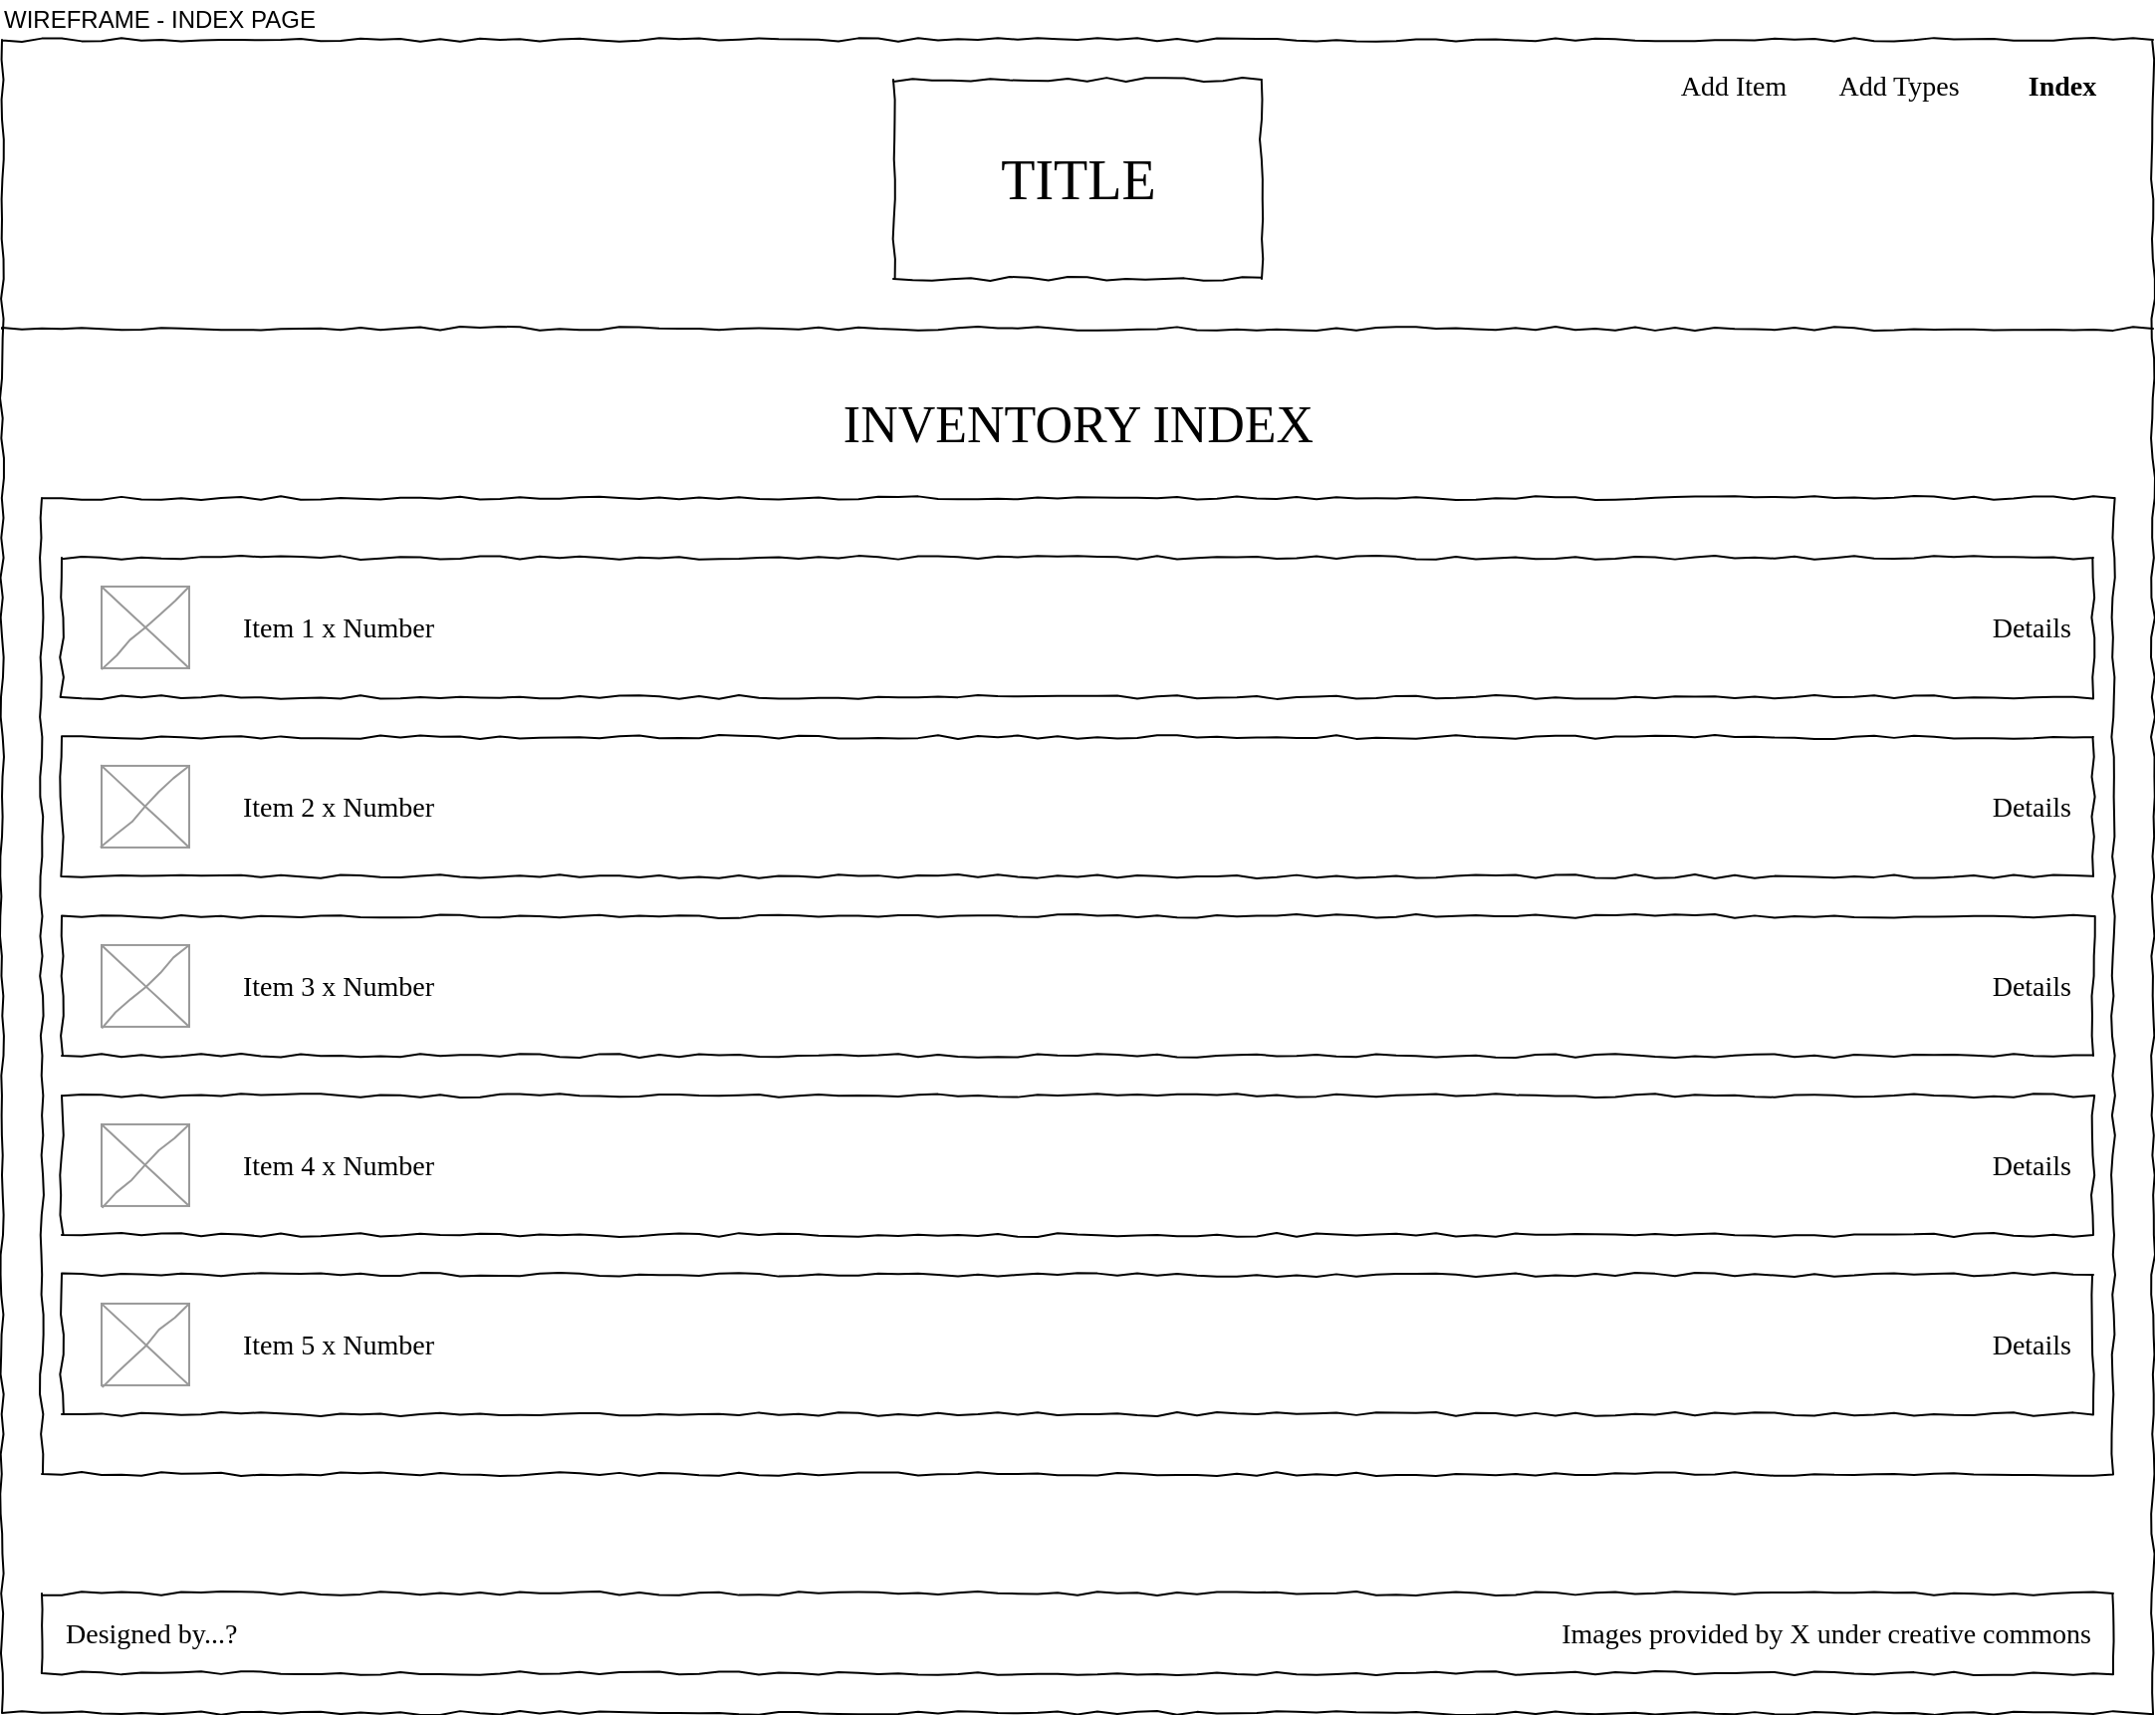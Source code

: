 <mxfile version="10.9.5" type="device"><diagram name="INDEX PAGE" id="03018318-947c-dd8e-b7a3-06fadd420f32"><mxGraphModel dx="1795" dy="1121" grid="1" gridSize="10" guides="1" tooltips="1" connect="1" arrows="1" fold="1" page="0" pageScale="1" pageWidth="600" pageHeight="5000" background="#ffffff" math="0" shadow="0"><root><mxCell id="0"/><mxCell id="1" parent="0"/><mxCell id="677b7b8949515195-1" value="" style="whiteSpace=wrap;html=1;rounded=0;shadow=0;labelBackgroundColor=none;strokeColor=#000000;strokeWidth=1;fillColor=none;fontFamily=Verdana;fontSize=12;fontColor=#000000;align=center;comic=1;" parent="1" vertex="1"><mxGeometry width="1080" height="840" as="geometry"/></mxCell><mxCell id="677b7b8949515195-2" value="TITLE" style="whiteSpace=wrap;html=1;rounded=0;shadow=0;labelBackgroundColor=none;strokeColor=#000000;strokeWidth=1;fillColor=#ffffff;fontFamily=Verdana;fontSize=28;fontColor=#000000;align=center;comic=1;" parent="1" vertex="1"><mxGeometry x="447.5" y="20" width="185" height="100" as="geometry"/></mxCell><mxCell id="677b7b8949515195-4" value="Add Item" style="text;html=1;points=[];align=center;verticalAlign=top;spacingTop=-4;fontSize=14;fontFamily=Verdana;fontColor=#000000;" parent="1" vertex="1"><mxGeometry x="839" y="13" width="60" height="20" as="geometry"/></mxCell><mxCell id="677b7b8949515195-5" value="Add Types" style="text;html=1;points=[];align=center;verticalAlign=top;spacingTop=-4;fontSize=14;fontFamily=Verdana;fontColor=#000000;" parent="1" vertex="1"><mxGeometry x="922" y="13" width="60" height="20" as="geometry"/></mxCell><mxCell id="677b7b8949515195-7" value="Index" style="text;html=1;points=[];align=center;verticalAlign=top;spacingTop=-4;fontSize=14;fontFamily=Verdana;fontColor=#000000;fontStyle=1" parent="1" vertex="1"><mxGeometry x="1004" y="13" width="60" height="20" as="geometry"/></mxCell><mxCell id="677b7b8949515195-9" value="" style="line;strokeWidth=1;html=1;rounded=0;shadow=0;labelBackgroundColor=none;fillColor=none;fontFamily=Verdana;fontSize=14;fontColor=#000000;align=center;comic=1;" parent="1" vertex="1"><mxGeometry y="140" width="1080" height="10" as="geometry"/></mxCell><mxCell id="677b7b8949515195-11" value="INVENTORY INDEX" style="text;html=1;points=[];align=center;verticalAlign=top;spacingTop=-4;fontSize=26;fontFamily=Verdana;fontColor=#000000;" parent="1" vertex="1"><mxGeometry y="175" width="1080" height="45" as="geometry"/></mxCell><mxCell id="677b7b8949515195-25" value="" style="whiteSpace=wrap;html=1;rounded=0;shadow=0;labelBackgroundColor=none;strokeColor=#000000;strokeWidth=1;fillColor=none;fontFamily=Verdana;fontSize=12;fontColor=#000000;align=center;comic=1;" parent="1" vertex="1"><mxGeometry x="20" y="230" width="1040" height="490" as="geometry"/></mxCell><mxCell id="677b7b8949515195-26" value="" style="whiteSpace=wrap;html=1;rounded=0;shadow=0;labelBackgroundColor=none;strokeColor=#000000;strokeWidth=1;fillColor=none;fontFamily=Verdana;fontSize=12;fontColor=#000000;align=center;comic=1;" parent="1" vertex="1"><mxGeometry x="20" y="780" width="1040" height="40" as="geometry"/></mxCell><mxCell id="677b7b8949515195-42" value="Designed by...?" style="text;html=1;points=[];align=left;verticalAlign=top;spacingTop=-4;fontSize=14;fontFamily=Verdana;fontColor=#000000;" parent="1" vertex="1"><mxGeometry x="30" y="790" width="170" height="20" as="geometry"/></mxCell><mxCell id="nIhTjVp9QM3cXvasPp8Z-1" value="Images provided by X under creative commons" style="text;html=1;points=[];align=right;verticalAlign=top;spacingTop=-4;fontSize=14;fontFamily=Verdana;fontColor=#000000;" parent="1" vertex="1"><mxGeometry x="880" y="790" width="170" height="20" as="geometry"/></mxCell><mxCell id="nIhTjVp9QM3cXvasPp8Z-2" value="" style="whiteSpace=wrap;html=1;rounded=0;shadow=0;labelBackgroundColor=none;strokeColor=#000000;strokeWidth=1;fillColor=none;fontFamily=Verdana;fontSize=12;fontColor=#000000;align=center;comic=1;" parent="1" vertex="1"><mxGeometry x="30" y="260" width="1020" height="70" as="geometry"/></mxCell><mxCell id="677b7b8949515195-44" value="Item 1 x Number" style="text;html=1;points=[];align=left;verticalAlign=top;spacingTop=-4;fontSize=14;fontFamily=Verdana;fontColor=#000000;" parent="1" vertex="1"><mxGeometry x="119" y="285" width="170" height="20" as="geometry"/></mxCell><mxCell id="677b7b8949515195-16" value="" style="verticalLabelPosition=bottom;shadow=0;dashed=0;align=center;html=1;verticalAlign=top;strokeWidth=1;shape=mxgraph.mockup.graphics.simpleIcon;strokeColor=#999999;fillColor=#ffffff;rounded=0;labelBackgroundColor=none;fontFamily=Verdana;fontSize=14;fontColor=#000000;comic=1;" parent="1" vertex="1"><mxGeometry x="50" y="274.471" width="44" height="41" as="geometry"/></mxCell><mxCell id="nIhTjVp9QM3cXvasPp8Z-4" value="Details" style="text;html=1;points=[];align=right;verticalAlign=top;spacingTop=-4;fontSize=14;fontFamily=Verdana;fontColor=#000000;" parent="1" vertex="1"><mxGeometry x="980" y="285" width="60" height="20" as="geometry"/></mxCell><mxCell id="nIhTjVp9QM3cXvasPp8Z-5" value="" style="whiteSpace=wrap;html=1;rounded=0;shadow=0;labelBackgroundColor=none;strokeColor=#000000;strokeWidth=1;fillColor=none;fontFamily=Verdana;fontSize=12;fontColor=#000000;align=center;comic=1;" parent="1" vertex="1"><mxGeometry x="30" y="350" width="1020" height="70" as="geometry"/></mxCell><mxCell id="nIhTjVp9QM3cXvasPp8Z-6" value="Item 2 x Number" style="text;html=1;points=[];align=left;verticalAlign=top;spacingTop=-4;fontSize=14;fontFamily=Verdana;fontColor=#000000;" parent="1" vertex="1"><mxGeometry x="119" y="375" width="170" height="20" as="geometry"/></mxCell><mxCell id="nIhTjVp9QM3cXvasPp8Z-7" value="" style="verticalLabelPosition=bottom;shadow=0;dashed=0;align=center;html=1;verticalAlign=top;strokeWidth=1;shape=mxgraph.mockup.graphics.simpleIcon;strokeColor=#999999;fillColor=#ffffff;rounded=0;labelBackgroundColor=none;fontFamily=Verdana;fontSize=14;fontColor=#000000;comic=1;" parent="1" vertex="1"><mxGeometry x="50" y="364.471" width="44" height="41" as="geometry"/></mxCell><mxCell id="nIhTjVp9QM3cXvasPp8Z-8" value="Details" style="text;html=1;points=[];align=right;verticalAlign=top;spacingTop=-4;fontSize=14;fontFamily=Verdana;fontColor=#000000;" parent="1" vertex="1"><mxGeometry x="980" y="375" width="60" height="20" as="geometry"/></mxCell><mxCell id="nIhTjVp9QM3cXvasPp8Z-9" value="" style="whiteSpace=wrap;html=1;rounded=0;shadow=0;labelBackgroundColor=none;strokeColor=#000000;strokeWidth=1;fillColor=none;fontFamily=Verdana;fontSize=12;fontColor=#000000;align=center;comic=1;" parent="1" vertex="1"><mxGeometry x="30" y="440" width="1020" height="70" as="geometry"/></mxCell><mxCell id="nIhTjVp9QM3cXvasPp8Z-10" value="Item 3 x Number" style="text;html=1;points=[];align=left;verticalAlign=top;spacingTop=-4;fontSize=14;fontFamily=Verdana;fontColor=#000000;" parent="1" vertex="1"><mxGeometry x="119" y="465" width="170" height="20" as="geometry"/></mxCell><mxCell id="nIhTjVp9QM3cXvasPp8Z-11" value="" style="verticalLabelPosition=bottom;shadow=0;dashed=0;align=center;html=1;verticalAlign=top;strokeWidth=1;shape=mxgraph.mockup.graphics.simpleIcon;strokeColor=#999999;fillColor=#ffffff;rounded=0;labelBackgroundColor=none;fontFamily=Verdana;fontSize=14;fontColor=#000000;comic=1;" parent="1" vertex="1"><mxGeometry x="50" y="454.471" width="44" height="41" as="geometry"/></mxCell><mxCell id="nIhTjVp9QM3cXvasPp8Z-12" value="Details" style="text;html=1;points=[];align=right;verticalAlign=top;spacingTop=-4;fontSize=14;fontFamily=Verdana;fontColor=#000000;" parent="1" vertex="1"><mxGeometry x="980" y="465" width="60" height="20" as="geometry"/></mxCell><mxCell id="nIhTjVp9QM3cXvasPp8Z-13" value="" style="whiteSpace=wrap;html=1;rounded=0;shadow=0;labelBackgroundColor=none;strokeColor=#000000;strokeWidth=1;fillColor=none;fontFamily=Verdana;fontSize=12;fontColor=#000000;align=center;comic=1;" parent="1" vertex="1"><mxGeometry x="30" y="530" width="1020" height="70" as="geometry"/></mxCell><mxCell id="nIhTjVp9QM3cXvasPp8Z-14" value="Item 4 x Number" style="text;html=1;points=[];align=left;verticalAlign=top;spacingTop=-4;fontSize=14;fontFamily=Verdana;fontColor=#000000;" parent="1" vertex="1"><mxGeometry x="119" y="555" width="170" height="20" as="geometry"/></mxCell><mxCell id="nIhTjVp9QM3cXvasPp8Z-15" value="" style="verticalLabelPosition=bottom;shadow=0;dashed=0;align=center;html=1;verticalAlign=top;strokeWidth=1;shape=mxgraph.mockup.graphics.simpleIcon;strokeColor=#999999;fillColor=#ffffff;rounded=0;labelBackgroundColor=none;fontFamily=Verdana;fontSize=14;fontColor=#000000;comic=1;" parent="1" vertex="1"><mxGeometry x="50" y="544.471" width="44" height="41" as="geometry"/></mxCell><mxCell id="nIhTjVp9QM3cXvasPp8Z-16" value="Details" style="text;html=1;points=[];align=right;verticalAlign=top;spacingTop=-4;fontSize=14;fontFamily=Verdana;fontColor=#000000;" parent="1" vertex="1"><mxGeometry x="980" y="555" width="60" height="20" as="geometry"/></mxCell><mxCell id="nIhTjVp9QM3cXvasPp8Z-17" value="" style="whiteSpace=wrap;html=1;rounded=0;shadow=0;labelBackgroundColor=none;strokeColor=#000000;strokeWidth=1;fillColor=none;fontFamily=Verdana;fontSize=12;fontColor=#000000;align=center;comic=1;" parent="1" vertex="1"><mxGeometry x="30" y="620" width="1020" height="70" as="geometry"/></mxCell><mxCell id="nIhTjVp9QM3cXvasPp8Z-18" value="Item 5 x Number" style="text;html=1;points=[];align=left;verticalAlign=top;spacingTop=-4;fontSize=14;fontFamily=Verdana;fontColor=#000000;" parent="1" vertex="1"><mxGeometry x="119" y="645" width="170" height="20" as="geometry"/></mxCell><mxCell id="nIhTjVp9QM3cXvasPp8Z-19" value="" style="verticalLabelPosition=bottom;shadow=0;dashed=0;align=center;html=1;verticalAlign=top;strokeWidth=1;shape=mxgraph.mockup.graphics.simpleIcon;strokeColor=#999999;fillColor=#ffffff;rounded=0;labelBackgroundColor=none;fontFamily=Verdana;fontSize=14;fontColor=#000000;comic=1;" parent="1" vertex="1"><mxGeometry x="50" y="634.471" width="44" height="41" as="geometry"/></mxCell><mxCell id="nIhTjVp9QM3cXvasPp8Z-20" value="Details" style="text;html=1;points=[];align=right;verticalAlign=top;spacingTop=-4;fontSize=14;fontFamily=Verdana;fontColor=#000000;" parent="1" vertex="1"><mxGeometry x="980" y="645" width="60" height="20" as="geometry"/></mxCell><mxCell id="Ud4qB-ijve3VJ9Q4nNcJ-1" value="WIREFRAME - INDEX PAGE" style="text;html=1;strokeColor=none;fillColor=none;align=left;verticalAlign=middle;whiteSpace=wrap;rounded=0;" parent="1" vertex="1"><mxGeometry x="-1" y="-20" width="260" height="20" as="geometry"/></mxCell></root></mxGraphModel></diagram><diagram name="DETAILS PAGE" id="G4UBEHGNePQe8z1iknqr"><mxGraphModel dx="2094" dy="1276" grid="1" gridSize="10" guides="1" tooltips="1" connect="1" arrows="1" fold="1" page="0" pageScale="1" pageWidth="600" pageHeight="5000" background="#ffffff" math="0" shadow="0"><root><mxCell id="KYBGgpsVeZA9Jctpnxti-0"/><mxCell id="KYBGgpsVeZA9Jctpnxti-1" parent="KYBGgpsVeZA9Jctpnxti-0"/><mxCell id="KYBGgpsVeZA9Jctpnxti-2" value="" style="whiteSpace=wrap;html=1;rounded=0;shadow=0;labelBackgroundColor=none;strokeColor=#000000;strokeWidth=1;fillColor=none;fontFamily=Verdana;fontSize=12;fontColor=#000000;align=center;comic=1;" parent="KYBGgpsVeZA9Jctpnxti-1" vertex="1"><mxGeometry width="1080" height="840" as="geometry"/></mxCell><mxCell id="KYBGgpsVeZA9Jctpnxti-9" value="" style="whiteSpace=wrap;html=1;rounded=0;shadow=0;labelBackgroundColor=none;strokeColor=#000000;strokeWidth=1;fillColor=none;fontFamily=Verdana;fontSize=12;fontColor=#000000;align=center;comic=1;" parent="KYBGgpsVeZA9Jctpnxti-1" vertex="1"><mxGeometry x="200" y="230" width="680" height="510" as="geometry"/></mxCell><mxCell id="gkeTJ9FUCpPp-xHEvutl-0" value="" style="whiteSpace=wrap;html=1;rounded=0;shadow=0;labelBackgroundColor=none;strokeColor=#000000;strokeWidth=1;fillColor=none;fontFamily=Verdana;fontSize=12;fontColor=#000000;align=center;comic=1;" parent="KYBGgpsVeZA9Jctpnxti-1" vertex="1"><mxGeometry x="270" y="270" width="540" height="430" as="geometry"/></mxCell><mxCell id="KYBGgpsVeZA9Jctpnxti-3" value="LOGO" style="whiteSpace=wrap;html=1;rounded=0;shadow=0;labelBackgroundColor=none;strokeColor=#000000;strokeWidth=1;fillColor=#ffffff;fontFamily=Verdana;fontSize=28;fontColor=#000000;align=center;comic=1;" parent="KYBGgpsVeZA9Jctpnxti-1" vertex="1"><mxGeometry x="447.5" y="20" width="185" height="100" as="geometry"/></mxCell><mxCell id="KYBGgpsVeZA9Jctpnxti-4" value="Add Item" style="text;html=1;points=[];align=center;verticalAlign=top;spacingTop=-4;fontSize=14;fontFamily=Verdana;fontColor=#000000;" parent="KYBGgpsVeZA9Jctpnxti-1" vertex="1"><mxGeometry x="839" y="13" width="60" height="20" as="geometry"/></mxCell><mxCell id="KYBGgpsVeZA9Jctpnxti-5" value="Add Types" style="text;html=1;points=[];align=center;verticalAlign=top;spacingTop=-4;fontSize=14;fontFamily=Verdana;fontColor=#000000;" parent="KYBGgpsVeZA9Jctpnxti-1" vertex="1"><mxGeometry x="922" y="13" width="60" height="20" as="geometry"/></mxCell><mxCell id="KYBGgpsVeZA9Jctpnxti-6" value="Index" style="text;html=1;points=[];align=center;verticalAlign=top;spacingTop=-4;fontSize=14;fontFamily=Verdana;fontColor=#000000;fontStyle=0" parent="KYBGgpsVeZA9Jctpnxti-1" vertex="1"><mxGeometry x="1004" y="13" width="60" height="20" as="geometry"/></mxCell><mxCell id="KYBGgpsVeZA9Jctpnxti-7" value="" style="line;strokeWidth=1;html=1;rounded=0;shadow=0;labelBackgroundColor=none;fillColor=none;fontFamily=Verdana;fontSize=14;fontColor=#000000;align=center;comic=1;" parent="KYBGgpsVeZA9Jctpnxti-1" vertex="1"><mxGeometry y="140" width="1080" height="10" as="geometry"/></mxCell><mxCell id="KYBGgpsVeZA9Jctpnxti-10" value="" style="whiteSpace=wrap;html=1;rounded=0;shadow=0;labelBackgroundColor=none;strokeColor=#000000;strokeWidth=1;fillColor=none;fontFamily=Verdana;fontSize=12;fontColor=#000000;align=center;comic=1;" parent="KYBGgpsVeZA9Jctpnxti-1" vertex="1"><mxGeometry x="20" y="780" width="1040" height="40" as="geometry"/></mxCell><mxCell id="KYBGgpsVeZA9Jctpnxti-11" value="Designed by...?" style="text;html=1;points=[];align=left;verticalAlign=top;spacingTop=-4;fontSize=14;fontFamily=Verdana;fontColor=#000000;" parent="KYBGgpsVeZA9Jctpnxti-1" vertex="1"><mxGeometry x="30" y="790" width="170" height="20" as="geometry"/></mxCell><mxCell id="KYBGgpsVeZA9Jctpnxti-12" value="Images provided by X under creative commons" style="text;html=1;points=[];align=right;verticalAlign=top;spacingTop=-4;fontSize=14;fontFamily=Verdana;fontColor=#000000;" parent="KYBGgpsVeZA9Jctpnxti-1" vertex="1"><mxGeometry x="880" y="790" width="170" height="20" as="geometry"/></mxCell><mxCell id="KYBGgpsVeZA9Jctpnxti-14" value="ITEM NAME" style="text;html=1;points=[];align=center;verticalAlign=top;spacingTop=-4;fontSize=20;fontFamily=Verdana;fontColor=#000000;fontStyle=1" parent="KYBGgpsVeZA9Jctpnxti-1" vertex="1"><mxGeometry x="270" y="280" width="540" height="39" as="geometry"/></mxCell><mxCell id="KYBGgpsVeZA9Jctpnxti-15" value="" style="verticalLabelPosition=bottom;shadow=0;dashed=0;align=center;html=1;verticalAlign=top;strokeWidth=1;shape=mxgraph.mockup.graphics.simpleIcon;strokeColor=#999999;fillColor=#ffffff;rounded=0;labelBackgroundColor=none;fontFamily=Verdana;fontSize=14;fontColor=#000000;comic=1;" parent="KYBGgpsVeZA9Jctpnxti-1" vertex="1"><mxGeometry x="499" y="320" width="82" height="80" as="geometry"/></mxCell><mxCell id="KYBGgpsVeZA9Jctpnxti-33" value="WIREFRAME - DETAILS PAGE" style="text;html=1;strokeColor=none;fillColor=none;align=left;verticalAlign=middle;whiteSpace=wrap;rounded=0;" parent="KYBGgpsVeZA9Jctpnxti-1" vertex="1"><mxGeometry x="-1" y="-20" width="260" height="20" as="geometry"/></mxCell><mxCell id="dqi0PcmuzaPQ7h3Dz0Of-0" value="" style="ellipse;whiteSpace=wrap;html=1;fontSize=20;align=center;" parent="KYBGgpsVeZA9Jctpnxti-1" vertex="1"><mxGeometry x="180" y="210" width="90" height="60" as="geometry"/></mxCell><mxCell id="dqi0PcmuzaPQ7h3Dz0Of-1" value="" style="ellipse;whiteSpace=wrap;html=1;fontSize=20;align=center;" parent="KYBGgpsVeZA9Jctpnxti-1" vertex="1"><mxGeometry x="810" y="210" width="90" height="60" as="geometry"/></mxCell><mxCell id="gkeTJ9FUCpPp-xHEvutl-1" value="Quantity Remaining: 99" style="text;html=1;points=[];align=center;verticalAlign=top;spacingTop=-4;fontSize=14;fontFamily=Verdana;fontColor=#000000;" parent="KYBGgpsVeZA9Jctpnxti-1" vertex="1"><mxGeometry x="270" y="420" width="540" height="20" as="geometry"/></mxCell><mxCell id="gkeTJ9FUCpPp-xHEvutl-2" value="Type:" style="text;html=1;points=[];align=left;verticalAlign=top;spacingTop=-4;fontSize=14;fontFamily=Verdana;fontColor=#000000;" parent="KYBGgpsVeZA9Jctpnxti-1" vertex="1"><mxGeometry x="475" y="557" width="60" height="20" as="geometry"/></mxCell><mxCell id="gkeTJ9FUCpPp-xHEvutl-3" value="Level:&lt;span style=&quot;font-family: &amp;quot;helvetica&amp;quot; , &amp;quot;arial&amp;quot; , sans-serif ; font-size: 0px&quot;&gt;%3CmxGraphModel%3E%3Croot%3E%3CmxCell%20id%3D%220%22%2F%3E%3CmxCell%20id%3D%221%22%20parent%3D%220%22%2F%3E%3CmxCell%20id%3D%222%22%20value%3D%22Type%3A%22%20style%3D%22text%3Bhtml%3D1%3Bpoints%3D%5B%5D%3Balign%3Dcenter%3BverticalAlign%3Dtop%3BspacingTop%3D-4%3BfontSize%3D14%3BfontFamily%3DVerdana%3BfontColor%3D%23000000%3B%22%20vertex%3D%221%22%20parent%3D%221%22%3E%3CmxGeometry%20x%3D%22439%22%20y%3D%22480%22%20width%3D%2260%22%20height%3D%2220%22%20as%3D%22geometry%22%2F%3E%3C%2FmxCell%3E%3C%2Froot%3E%3C%2FmxGraphModel%3E&lt;/span&gt;" style="text;html=1;points=[];align=left;verticalAlign=top;spacingTop=-4;fontSize=14;fontFamily=Verdana;fontColor=#000000;" parent="KYBGgpsVeZA9Jctpnxti-1" vertex="1"><mxGeometry x="476" y="587" width="60" height="20" as="geometry"/></mxCell><mxCell id="gkeTJ9FUCpPp-xHEvutl-4" value="Buy Price:&lt;br&gt;30" style="text;html=1;points=[];align=center;verticalAlign=top;spacingTop=-4;fontSize=14;fontFamily=Verdana;fontColor=#000000;" parent="KYBGgpsVeZA9Jctpnxti-1" vertex="1"><mxGeometry x="400" y="661" width="60" height="20" as="geometry"/></mxCell><mxCell id="gkeTJ9FUCpPp-xHEvutl-5" value="Sell Price:&lt;br&gt;50" style="text;html=1;points=[];align=center;verticalAlign=top;spacingTop=-4;fontSize=14;fontFamily=Verdana;fontColor=#000000;" parent="KYBGgpsVeZA9Jctpnxti-1" vertex="1"><mxGeometry x="620" y="661" width="60" height="20" as="geometry"/></mxCell><mxCell id="gkeTJ9FUCpPp-xHEvutl-6" value="Effects:" style="text;html=1;points=[];align=left;verticalAlign=top;spacingTop=-4;fontSize=14;fontFamily=Verdana;fontColor=#000000;" parent="KYBGgpsVeZA9Jctpnxti-1" vertex="1"><mxGeometry x="475" y="617" width="60" height="20" as="geometry"/></mxCell><mxCell id="gkeTJ9FUCpPp-xHEvutl-7" value="Description" style="text;html=1;points=[];align=center;verticalAlign=top;spacingTop=-4;fontSize=14;fontFamily=Verdana;fontColor=#000000;fontStyle=1" parent="KYBGgpsVeZA9Jctpnxti-1" vertex="1"><mxGeometry x="475" y="455" width="120" height="20" as="geometry"/></mxCell><mxCell id="gkeTJ9FUCpPp-xHEvutl-8" value="" style="whiteSpace=wrap;html=1;rounded=0;shadow=0;labelBackgroundColor=none;strokeColor=#000000;strokeWidth=1;fillColor=none;fontFamily=Verdana;fontSize=12;fontColor=#000000;align=center;comic=1;" parent="KYBGgpsVeZA9Jctpnxti-1" vertex="1"><mxGeometry x="300" y="450" width="480" height="100" as="geometry"/></mxCell><mxCell id="gkeTJ9FUCpPp-xHEvutl-9" value="XXX" style="text;html=1;points=[];align=left;verticalAlign=top;spacingTop=-4;fontSize=14;fontFamily=Verdana;fontColor=#000000;" parent="KYBGgpsVeZA9Jctpnxti-1" vertex="1"><mxGeometry x="550" y="557" width="60" height="20" as="geometry"/></mxCell><mxCell id="gkeTJ9FUCpPp-xHEvutl-10" value="YYY" style="text;html=1;points=[];align=left;verticalAlign=top;spacingTop=-4;fontSize=14;fontFamily=Verdana;fontColor=#000000;" parent="KYBGgpsVeZA9Jctpnxti-1" vertex="1"><mxGeometry x="551" y="587" width="60" height="20" as="geometry"/></mxCell><mxCell id="gkeTJ9FUCpPp-xHEvutl-11" value="ZZZ" style="text;html=1;points=[];align=left;verticalAlign=top;spacingTop=-4;fontSize=14;fontFamily=Verdana;fontColor=#000000;" parent="KYBGgpsVeZA9Jctpnxti-1" vertex="1"><mxGeometry x="550" y="617" width="60" height="20" as="geometry"/></mxCell><mxCell id="YfknAx4kA9-h_K07YLZl-10" value="Lorem ipsum dolor sit amet, consectetur adipisicing elit, sed do eiusmod tempor incididunt ut labore et dolore magna aliqua. Ut enim ad minim veniam, quis nostrud exercitation ullamco laboris nisi ut aliquip ex ea commodo consequat. Duis aute irure dolor in reprehenderit in voluptate velit esse cillum dolore eu fugiat nulla pariatur." style="strokeWidth=1;shadow=0;dashed=0;align=center;html=1;shape=mxgraph.mockup.forms.rrect;fillColor=none;rSize=0;fontColor=#666666;align=left;spacingLeft=3;strokeColor=none;verticalAlign=top;whiteSpace=wrap;" parent="KYBGgpsVeZA9Jctpnxti-1" vertex="1"><mxGeometry x="306" y="476" width="464" height="30" as="geometry"/></mxCell><mxCell id="FcMWO-fi1-roJ8uyoQpd-0" value="Edit Item" style="text;html=1;points=[];align=left;verticalAlign=top;spacingTop=-4;fontSize=14;fontFamily=Verdana;fontColor=#000000;" parent="KYBGgpsVeZA9Jctpnxti-1" vertex="1"><mxGeometry x="210" y="710" width="60" height="20" as="geometry"/></mxCell><mxCell id="FcMWO-fi1-roJ8uyoQpd-1" value="Delete Item" style="text;html=1;points=[];align=right;verticalAlign=top;spacingTop=-4;fontSize=14;fontFamily=Verdana;fontColor=#000000;" parent="KYBGgpsVeZA9Jctpnxti-1" vertex="1"><mxGeometry x="809" y="710" width="60" height="20" as="geometry"/></mxCell></root></mxGraphModel></diagram><diagram name="ADD ITEM PAGE" id="82zeIggB19uOxrjNUBaq"><mxGraphModel dx="1586" dy="1013" grid="1" gridSize="10" guides="1" tooltips="1" connect="1" arrows="1" fold="1" page="0" pageScale="1" pageWidth="600" pageHeight="5000" background="#ffffff" math="0" shadow="0"><root><mxCell id="6JVXYCvb2epMNNrjIwVQ-0"/><mxCell id="6JVXYCvb2epMNNrjIwVQ-1" parent="6JVXYCvb2epMNNrjIwVQ-0"/><mxCell id="6JVXYCvb2epMNNrjIwVQ-2" value="" style="whiteSpace=wrap;html=1;rounded=0;shadow=0;labelBackgroundColor=none;strokeColor=#000000;strokeWidth=1;fillColor=none;fontFamily=Verdana;fontSize=12;fontColor=#000000;align=center;comic=1;" parent="6JVXYCvb2epMNNrjIwVQ-1" vertex="1"><mxGeometry width="1080" height="840" as="geometry"/></mxCell><mxCell id="6JVXYCvb2epMNNrjIwVQ-3" value="LOGO" style="whiteSpace=wrap;html=1;rounded=0;shadow=0;labelBackgroundColor=none;strokeColor=#000000;strokeWidth=1;fillColor=#ffffff;fontFamily=Verdana;fontSize=28;fontColor=#000000;align=center;comic=1;" parent="6JVXYCvb2epMNNrjIwVQ-1" vertex="1"><mxGeometry x="447.5" y="20" width="185" height="100" as="geometry"/></mxCell><mxCell id="6JVXYCvb2epMNNrjIwVQ-4" value="Add Item" style="text;html=1;points=[];align=center;verticalAlign=top;spacingTop=-4;fontSize=14;fontFamily=Verdana;fontColor=#000000;fontStyle=1" parent="6JVXYCvb2epMNNrjIwVQ-1" vertex="1"><mxGeometry x="839" y="13" width="60" height="20" as="geometry"/></mxCell><mxCell id="6JVXYCvb2epMNNrjIwVQ-5" value="Add Types" style="text;html=1;points=[];align=center;verticalAlign=top;spacingTop=-4;fontSize=14;fontFamily=Verdana;fontColor=#000000;" parent="6JVXYCvb2epMNNrjIwVQ-1" vertex="1"><mxGeometry x="922" y="13" width="60" height="20" as="geometry"/></mxCell><mxCell id="6JVXYCvb2epMNNrjIwVQ-6" value="Index" style="text;html=1;points=[];align=center;verticalAlign=top;spacingTop=-4;fontSize=14;fontFamily=Verdana;fontColor=#000000;fontStyle=0" parent="6JVXYCvb2epMNNrjIwVQ-1" vertex="1"><mxGeometry x="1004" y="13" width="60" height="20" as="geometry"/></mxCell><mxCell id="6JVXYCvb2epMNNrjIwVQ-7" value="" style="line;strokeWidth=1;html=1;rounded=0;shadow=0;labelBackgroundColor=none;fillColor=none;fontFamily=Verdana;fontSize=14;fontColor=#000000;align=center;comic=1;" parent="6JVXYCvb2epMNNrjIwVQ-1" vertex="1"><mxGeometry y="140" width="1080" height="10" as="geometry"/></mxCell><mxCell id="6JVXYCvb2epMNNrjIwVQ-8" value="ADD ITEM" style="text;html=1;points=[];align=center;verticalAlign=top;spacingTop=-4;fontSize=26;fontFamily=Verdana;fontColor=#000000;" parent="6JVXYCvb2epMNNrjIwVQ-1" vertex="1"><mxGeometry y="175" width="1080" height="45" as="geometry"/></mxCell><mxCell id="6JVXYCvb2epMNNrjIwVQ-9" value="" style="whiteSpace=wrap;html=1;rounded=0;shadow=0;labelBackgroundColor=none;strokeColor=#000000;strokeWidth=1;fillColor=none;fontFamily=Verdana;fontSize=12;fontColor=#000000;align=center;comic=1;" parent="6JVXYCvb2epMNNrjIwVQ-1" vertex="1"><mxGeometry x="20" y="230" width="1040" height="330" as="geometry"/></mxCell><mxCell id="6JVXYCvb2epMNNrjIwVQ-10" value="" style="whiteSpace=wrap;html=1;rounded=0;shadow=0;labelBackgroundColor=none;strokeColor=#000000;strokeWidth=1;fillColor=none;fontFamily=Verdana;fontSize=12;fontColor=#000000;align=center;comic=1;" parent="6JVXYCvb2epMNNrjIwVQ-1" vertex="1"><mxGeometry x="20" y="780" width="1040" height="40" as="geometry"/></mxCell><mxCell id="6JVXYCvb2epMNNrjIwVQ-11" value="Designed by...?" style="text;html=1;points=[];align=left;verticalAlign=top;spacingTop=-4;fontSize=14;fontFamily=Verdana;fontColor=#000000;" parent="6JVXYCvb2epMNNrjIwVQ-1" vertex="1"><mxGeometry x="30" y="790" width="170" height="20" as="geometry"/></mxCell><mxCell id="6JVXYCvb2epMNNrjIwVQ-12" value="Images provided by X under creative commons" style="text;html=1;points=[];align=right;verticalAlign=top;spacingTop=-4;fontSize=14;fontFamily=Verdana;fontColor=#000000;" parent="6JVXYCvb2epMNNrjIwVQ-1" vertex="1"><mxGeometry x="880" y="790" width="170" height="20" as="geometry"/></mxCell><mxCell id="6JVXYCvb2epMNNrjIwVQ-33" value="WIREFRAME - ADD ITEM PAGE" style="text;html=1;strokeColor=none;fillColor=none;align=left;verticalAlign=middle;whiteSpace=wrap;rounded=0;" parent="6JVXYCvb2epMNNrjIwVQ-1" vertex="1"><mxGeometry x="-1" y="-20" width="260" height="20" as="geometry"/></mxCell><mxCell id="Vsl55nAwlqjthNN__T_R-7" value="" style="strokeWidth=1;shadow=0;dashed=0;align=center;html=1;shape=mxgraph.mockup.text.textBox;fillColor=#ffffff;fontColor=#666666;align=left;fontSize=17;spacingLeft=4;spacingTop=-3;strokeColor=#666666;mainText=" parent="6JVXYCvb2epMNNrjIwVQ-1" vertex="1"><mxGeometry x="204" y="280" width="236" height="30" as="geometry"/></mxCell><mxCell id="Vsl55nAwlqjthNN__T_R-8" value="Item Name:" style="text;html=1;strokeColor=none;fillColor=none;align=right;verticalAlign=middle;whiteSpace=wrap;rounded=0;fontSize=20;" parent="6JVXYCvb2epMNNrjIwVQ-1" vertex="1"><mxGeometry x="58.5" y="285" width="141" height="20" as="geometry"/></mxCell><mxCell id="Vsl55nAwlqjthNN__T_R-9" value="" style="strokeWidth=1;shadow=0;dashed=0;align=center;html=1;shape=mxgraph.mockup.text.textBox;fillColor=#ffffff;fontColor=#666666;align=left;fontSize=17;spacingLeft=4;spacingTop=-3;strokeColor=#666666;mainText=" parent="6JVXYCvb2epMNNrjIwVQ-1" vertex="1"><mxGeometry x="706" y="280" width="276" height="70" as="geometry"/></mxCell><mxCell id="Vsl55nAwlqjthNN__T_R-10" value="Description:" style="text;html=1;strokeColor=none;fillColor=none;align=right;verticalAlign=middle;whiteSpace=wrap;rounded=0;fontSize=20;" parent="6JVXYCvb2epMNNrjIwVQ-1" vertex="1"><mxGeometry x="560.5" y="285" width="141" height="20" as="geometry"/></mxCell><mxCell id="Vsl55nAwlqjthNN__T_R-12" value="Item Type:" style="text;html=1;strokeColor=none;fillColor=none;align=right;verticalAlign=middle;whiteSpace=wrap;rounded=0;fontSize=20;" parent="6JVXYCvb2epMNNrjIwVQ-1" vertex="1"><mxGeometry x="58.5" y="335" width="141" height="20" as="geometry"/></mxCell><mxCell id="Vsl55nAwlqjthNN__T_R-14" value="" style="strokeWidth=1;shadow=0;dashed=0;align=center;html=1;shape=mxgraph.mockup.text.textBox;fillColor=#ffffff;fontColor=#666666;align=left;fontSize=17;spacingLeft=4;spacingTop=-3;strokeColor=#666666;mainText=" parent="6JVXYCvb2epMNNrjIwVQ-1" vertex="1"><mxGeometry x="705.5" y="360" width="150" height="30" as="geometry"/></mxCell><mxCell id="Vsl55nAwlqjthNN__T_R-15" value="Quantity In Stock:" style="text;html=1;strokeColor=none;fillColor=none;align=right;verticalAlign=middle;whiteSpace=wrap;rounded=0;fontSize=20;" parent="6JVXYCvb2epMNNrjIwVQ-1" vertex="1"><mxGeometry x="532" y="365" width="169" height="20" as="geometry"/></mxCell><mxCell id="Vsl55nAwlqjthNN__T_R-19" value="Item Level:" style="text;html=1;strokeColor=none;fillColor=none;align=right;verticalAlign=middle;whiteSpace=wrap;rounded=0;fontSize=20;" parent="6JVXYCvb2epMNNrjIwVQ-1" vertex="1"><mxGeometry x="58.5" y="380" width="141" height="20" as="geometry"/></mxCell><mxCell id="Vsl55nAwlqjthNN__T_R-21" value="Item Effects:" style="text;html=1;strokeColor=none;fillColor=none;align=right;verticalAlign=middle;whiteSpace=wrap;rounded=0;fontSize=20;" parent="6JVXYCvb2epMNNrjIwVQ-1" vertex="1"><mxGeometry x="58.5" y="425" width="141" height="20" as="geometry"/></mxCell><mxCell id="Vsl55nAwlqjthNN__T_R-22" value="" style="strokeWidth=1;shadow=0;dashed=0;align=center;html=1;shape=mxgraph.mockup.text.textBox;fillColor=#ffffff;fontColor=#666666;align=left;fontSize=17;spacingLeft=4;spacingTop=-3;strokeColor=#666666;mainText=" parent="6JVXYCvb2epMNNrjIwVQ-1" vertex="1"><mxGeometry x="705.5" y="405" width="150" height="30" as="geometry"/></mxCell><mxCell id="Vsl55nAwlqjthNN__T_R-23" value="Buy At Price:" style="text;html=1;strokeColor=none;fillColor=none;align=right;verticalAlign=middle;whiteSpace=wrap;rounded=0;fontSize=20;" parent="6JVXYCvb2epMNNrjIwVQ-1" vertex="1"><mxGeometry x="532" y="410" width="169" height="20" as="geometry"/></mxCell><mxCell id="Vsl55nAwlqjthNN__T_R-24" value="" style="strokeWidth=1;shadow=0;dashed=0;align=center;html=1;shape=mxgraph.mockup.text.textBox;fillColor=#ffffff;fontColor=#666666;align=left;fontSize=17;spacingLeft=4;spacingTop=-3;strokeColor=#666666;mainText=" parent="6JVXYCvb2epMNNrjIwVQ-1" vertex="1"><mxGeometry x="705.5" y="450" width="150" height="30" as="geometry"/></mxCell><mxCell id="Vsl55nAwlqjthNN__T_R-25" value="Sell At Price:" style="text;html=1;strokeColor=none;fillColor=none;align=right;verticalAlign=middle;whiteSpace=wrap;rounded=0;fontSize=20;" parent="6JVXYCvb2epMNNrjIwVQ-1" vertex="1"><mxGeometry x="532" y="455" width="169" height="20" as="geometry"/></mxCell><mxCell id="Vsl55nAwlqjthNN__T_R-26" value="Option 1" style="strokeWidth=1;shadow=0;dashed=0;align=center;html=1;shape=mxgraph.mockup.forms.comboBox;strokeColor=#999999;fillColor=#ddeeff;align=left;fillColor2=#aaddff;mainText=;fontColor=#666666;fontSize=17;spacingLeft=3;" parent="6JVXYCvb2epMNNrjIwVQ-1" vertex="1"><mxGeometry x="204" y="422" width="150" height="30" as="geometry"/></mxCell><mxCell id="Vsl55nAwlqjthNN__T_R-27" value="Option 1" style="strokeWidth=1;shadow=0;dashed=0;align=center;html=1;shape=mxgraph.mockup.forms.comboBox;strokeColor=#999999;fillColor=#ddeeff;align=left;fillColor2=#aaddff;mainText=;fontColor=#666666;fontSize=17;spacingLeft=3;" parent="6JVXYCvb2epMNNrjIwVQ-1" vertex="1"><mxGeometry x="204" y="330" width="150" height="30" as="geometry"/></mxCell><mxCell id="Vsl55nAwlqjthNN__T_R-28" value="&lt;table cellpadding=&quot;0&quot; cellspacing=&quot;0&quot; style=&quot;width:100%;height:100%;&quot;&gt;&lt;tr&gt;&lt;td style=&quot;width:85%&quot;&gt;100&lt;/td&gt;&lt;td style=&quot;width:15%&quot;&gt;&lt;/td&gt;&lt;/tr&gt;&lt;/table&gt;" style="strokeWidth=1;shadow=0;dashed=0;align=center;html=1;shape=mxgraph.mockup.forms.spinner;strokeColor=#999999;spinLayout=right;spinStyle=normal;adjStyle=triangle;fillColor=#aaddff;fontSize=17;fontColor=#666666;mainText=;html=1;overflow=fill;" parent="6JVXYCvb2epMNNrjIwVQ-1" vertex="1"><mxGeometry x="204" y="376" width="150" height="30" as="geometry"/></mxCell><mxCell id="Vsl55nAwlqjthNN__T_R-29" value="CONFIRM" style="strokeWidth=1;shadow=0;dashed=0;align=center;html=1;shape=mxgraph.mockup.buttons.button;strokeColor=#666666;fontColor=#ffffff;mainText=;buttonStyle=round;fontSize=17;fontStyle=1;fillColor=#008cff;whiteSpace=wrap;" parent="6JVXYCvb2epMNNrjIwVQ-1" vertex="1"><mxGeometry x="457" y="535" width="150" height="50" as="geometry"/></mxCell></root></mxGraphModel></diagram><diagram name="ADD TYPE PAGE" id="vCR6VusUkSoUC3MD4WMs"><mxGraphModel dx="1586" dy="1013" grid="1" gridSize="10" guides="1" tooltips="1" connect="1" arrows="1" fold="1" page="0" pageScale="1" pageWidth="600" pageHeight="5000" background="#ffffff" math="0" shadow="0"><root><mxCell id="PakvkldJVzncntFM3uDX-0"/><mxCell id="PakvkldJVzncntFM3uDX-1" parent="PakvkldJVzncntFM3uDX-0"/><mxCell id="PakvkldJVzncntFM3uDX-2" value="" style="whiteSpace=wrap;html=1;rounded=0;shadow=0;labelBackgroundColor=none;strokeColor=#000000;strokeWidth=1;fillColor=none;fontFamily=Verdana;fontSize=12;fontColor=#000000;align=center;comic=1;" parent="PakvkldJVzncntFM3uDX-1" vertex="1"><mxGeometry width="1080" height="840" as="geometry"/></mxCell><mxCell id="PakvkldJVzncntFM3uDX-3" value="LOGO" style="whiteSpace=wrap;html=1;rounded=0;shadow=0;labelBackgroundColor=none;strokeColor=#000000;strokeWidth=1;fillColor=#ffffff;fontFamily=Verdana;fontSize=28;fontColor=#000000;align=center;comic=1;" parent="PakvkldJVzncntFM3uDX-1" vertex="1"><mxGeometry x="447.5" y="20" width="185" height="100" as="geometry"/></mxCell><mxCell id="PakvkldJVzncntFM3uDX-4" value="Add Item" style="text;html=1;points=[];align=center;verticalAlign=top;spacingTop=-4;fontSize=14;fontFamily=Verdana;fontColor=#000000;fontStyle=0" parent="PakvkldJVzncntFM3uDX-1" vertex="1"><mxGeometry x="839" y="13" width="60" height="20" as="geometry"/></mxCell><mxCell id="PakvkldJVzncntFM3uDX-5" value="Add Types" style="text;html=1;points=[];align=center;verticalAlign=top;spacingTop=-4;fontSize=14;fontFamily=Verdana;fontColor=#000000;fontStyle=1" parent="PakvkldJVzncntFM3uDX-1" vertex="1"><mxGeometry x="922" y="13" width="60" height="20" as="geometry"/></mxCell><mxCell id="PakvkldJVzncntFM3uDX-6" value="Index" style="text;html=1;points=[];align=center;verticalAlign=top;spacingTop=-4;fontSize=14;fontFamily=Verdana;fontColor=#000000;fontStyle=0" parent="PakvkldJVzncntFM3uDX-1" vertex="1"><mxGeometry x="1004" y="13" width="60" height="20" as="geometry"/></mxCell><mxCell id="PakvkldJVzncntFM3uDX-7" value="" style="line;strokeWidth=1;html=1;rounded=0;shadow=0;labelBackgroundColor=none;fillColor=none;fontFamily=Verdana;fontSize=14;fontColor=#000000;align=center;comic=1;" parent="PakvkldJVzncntFM3uDX-1" vertex="1"><mxGeometry y="140" width="1080" height="10" as="geometry"/></mxCell><mxCell id="PakvkldJVzncntFM3uDX-8" value="ADD TYPE" style="text;html=1;points=[];align=center;verticalAlign=top;spacingTop=-4;fontSize=26;fontFamily=Verdana;fontColor=#000000;" parent="PakvkldJVzncntFM3uDX-1" vertex="1"><mxGeometry y="175" width="1080" height="45" as="geometry"/></mxCell><mxCell id="PakvkldJVzncntFM3uDX-9" value="" style="whiteSpace=wrap;html=1;rounded=0;shadow=0;labelBackgroundColor=none;strokeColor=#000000;strokeWidth=1;fillColor=none;fontFamily=Verdana;fontSize=12;fontColor=#000000;align=center;comic=1;" parent="PakvkldJVzncntFM3uDX-1" vertex="1"><mxGeometry x="20" y="230" width="1040" height="330" as="geometry"/></mxCell><mxCell id="PakvkldJVzncntFM3uDX-10" value="" style="whiteSpace=wrap;html=1;rounded=0;shadow=0;labelBackgroundColor=none;strokeColor=#000000;strokeWidth=1;fillColor=none;fontFamily=Verdana;fontSize=12;fontColor=#000000;align=center;comic=1;" parent="PakvkldJVzncntFM3uDX-1" vertex="1"><mxGeometry x="20" y="780" width="1040" height="40" as="geometry"/></mxCell><mxCell id="PakvkldJVzncntFM3uDX-11" value="Designed by...?" style="text;html=1;points=[];align=left;verticalAlign=top;spacingTop=-4;fontSize=14;fontFamily=Verdana;fontColor=#000000;" parent="PakvkldJVzncntFM3uDX-1" vertex="1"><mxGeometry x="30" y="790" width="170" height="20" as="geometry"/></mxCell><mxCell id="PakvkldJVzncntFM3uDX-12" value="Images provided by X under creative commons" style="text;html=1;points=[];align=right;verticalAlign=top;spacingTop=-4;fontSize=14;fontFamily=Verdana;fontColor=#000000;" parent="PakvkldJVzncntFM3uDX-1" vertex="1"><mxGeometry x="880" y="790" width="170" height="20" as="geometry"/></mxCell><mxCell id="PakvkldJVzncntFM3uDX-13" value="WIREFRAME - ADD TYPE PAGE" style="text;html=1;strokeColor=none;fillColor=none;align=left;verticalAlign=middle;whiteSpace=wrap;rounded=0;" parent="PakvkldJVzncntFM3uDX-1" vertex="1"><mxGeometry x="-1" y="-20" width="260" height="20" as="geometry"/></mxCell><mxCell id="PakvkldJVzncntFM3uDX-14" value="" style="strokeWidth=1;shadow=0;dashed=0;align=center;html=1;shape=mxgraph.mockup.text.textBox;fillColor=#ffffff;fontColor=#666666;align=left;fontSize=17;spacingLeft=4;spacingTop=-3;strokeColor=#666666;mainText=" parent="PakvkldJVzncntFM3uDX-1" vertex="1"><mxGeometry x="487" y="280" width="236" height="30" as="geometry"/></mxCell><mxCell id="PakvkldJVzncntFM3uDX-15" value="Type Name:" style="text;html=1;strokeColor=none;fillColor=none;align=right;verticalAlign=middle;whiteSpace=wrap;rounded=0;fontSize=20;" parent="PakvkldJVzncntFM3uDX-1" vertex="1"><mxGeometry x="341.5" y="285" width="141" height="20" as="geometry"/></mxCell><mxCell id="PakvkldJVzncntFM3uDX-18" value="Type Category:" style="text;html=1;strokeColor=none;fillColor=none;align=right;verticalAlign=middle;whiteSpace=wrap;rounded=0;fontSize=20;" parent="PakvkldJVzncntFM3uDX-1" vertex="1"><mxGeometry x="341.5" y="335" width="141" height="20" as="geometry"/></mxCell><mxCell id="PakvkldJVzncntFM3uDX-22" value="Usable By:" style="text;html=1;strokeColor=none;fillColor=none;align=right;verticalAlign=middle;whiteSpace=wrap;rounded=0;fontSize=20;" parent="PakvkldJVzncntFM3uDX-1" vertex="1"><mxGeometry x="341.5" y="383" width="141" height="20" as="geometry"/></mxCell><mxCell id="PakvkldJVzncntFM3uDX-27" value="Option 1" style="strokeWidth=1;shadow=0;dashed=0;align=center;html=1;shape=mxgraph.mockup.forms.comboBox;strokeColor=#999999;fillColor=#ddeeff;align=left;fillColor2=#aaddff;mainText=;fontColor=#666666;fontSize=17;spacingLeft=3;" parent="PakvkldJVzncntFM3uDX-1" vertex="1"><mxGeometry x="487" y="380" width="150" height="30" as="geometry"/></mxCell><mxCell id="PakvkldJVzncntFM3uDX-28" value="Option 1" style="strokeWidth=1;shadow=0;dashed=0;align=center;html=1;shape=mxgraph.mockup.forms.comboBox;strokeColor=#999999;fillColor=#ddeeff;align=left;fillColor2=#aaddff;mainText=;fontColor=#666666;fontSize=17;spacingLeft=3;" parent="PakvkldJVzncntFM3uDX-1" vertex="1"><mxGeometry x="487" y="330" width="150" height="30" as="geometry"/></mxCell><mxCell id="PakvkldJVzncntFM3uDX-30" value="CONFIRM" style="strokeWidth=1;shadow=0;dashed=0;align=center;html=1;shape=mxgraph.mockup.buttons.button;strokeColor=#666666;fontColor=#ffffff;mainText=;buttonStyle=round;fontSize=17;fontStyle=1;fillColor=#008cff;whiteSpace=wrap;" parent="PakvkldJVzncntFM3uDX-1" vertex="1"><mxGeometry x="457" y="535" width="150" height="50" as="geometry"/></mxCell></root></mxGraphModel></diagram></mxfile>